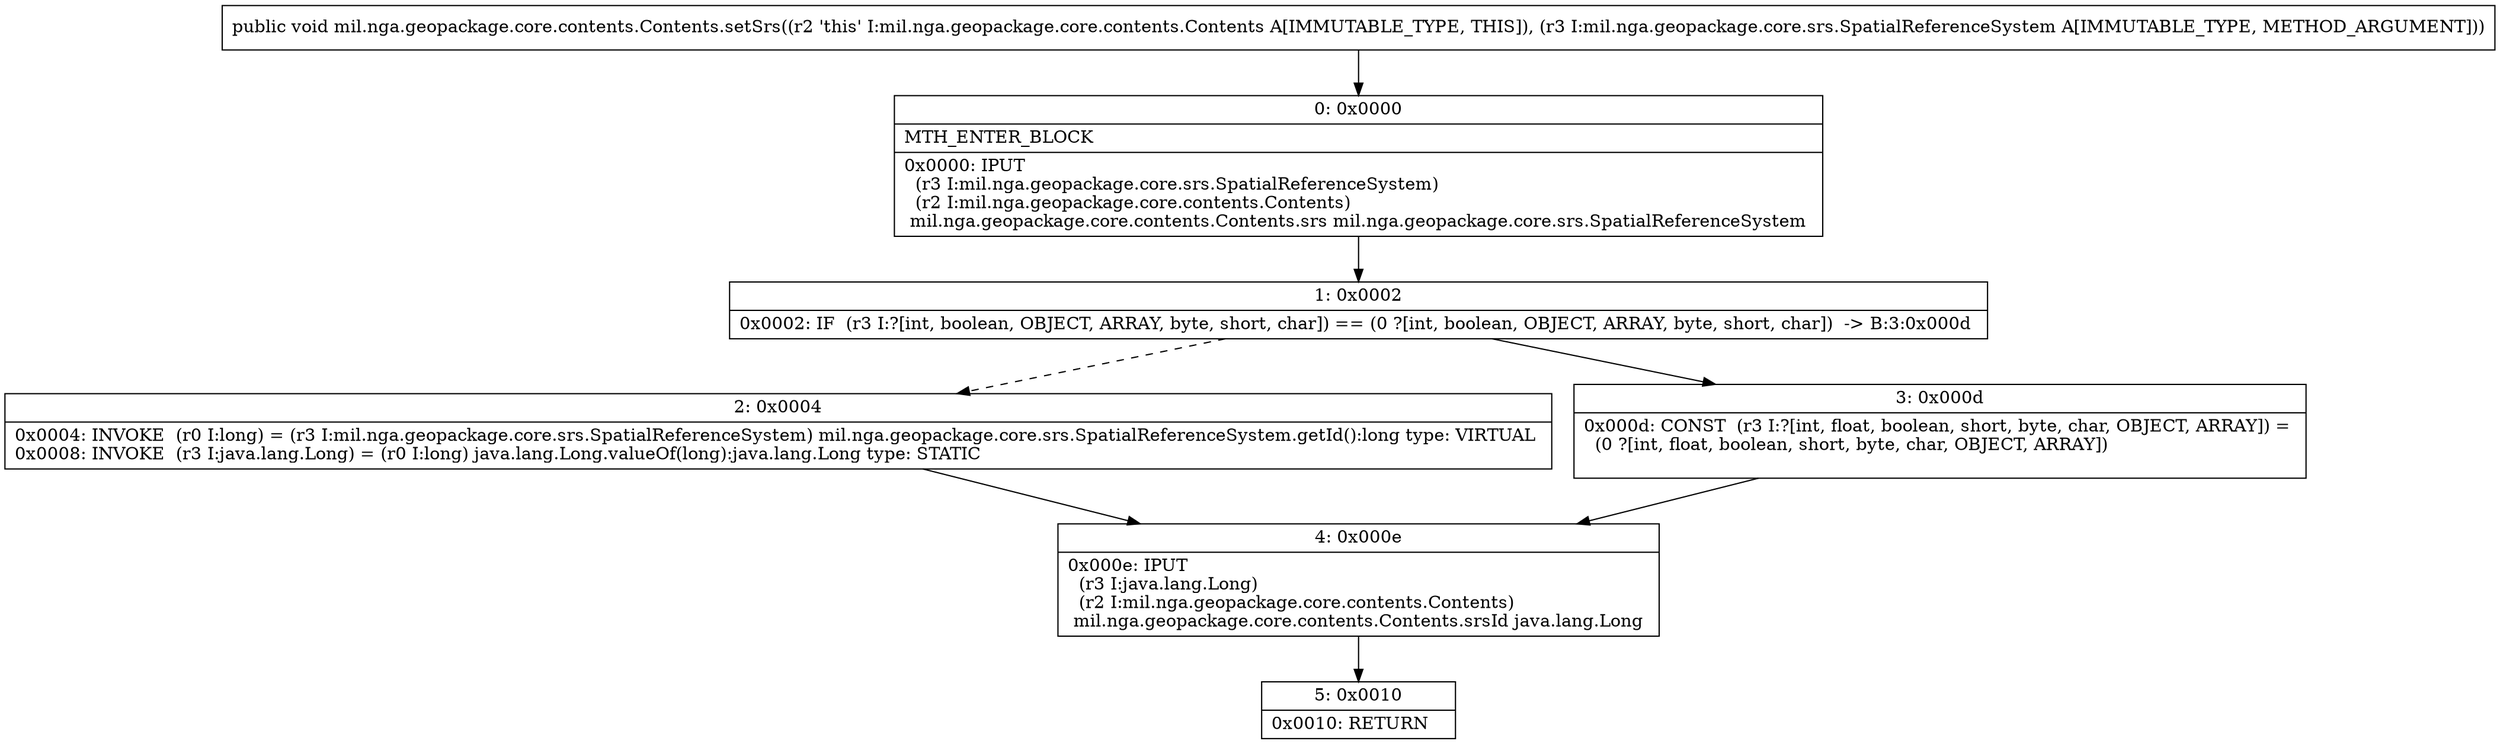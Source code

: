 digraph "CFG formil.nga.geopackage.core.contents.Contents.setSrs(Lmil\/nga\/geopackage\/core\/srs\/SpatialReferenceSystem;)V" {
Node_0 [shape=record,label="{0\:\ 0x0000|MTH_ENTER_BLOCK\l|0x0000: IPUT  \l  (r3 I:mil.nga.geopackage.core.srs.SpatialReferenceSystem)\l  (r2 I:mil.nga.geopackage.core.contents.Contents)\l mil.nga.geopackage.core.contents.Contents.srs mil.nga.geopackage.core.srs.SpatialReferenceSystem \l}"];
Node_1 [shape=record,label="{1\:\ 0x0002|0x0002: IF  (r3 I:?[int, boolean, OBJECT, ARRAY, byte, short, char]) == (0 ?[int, boolean, OBJECT, ARRAY, byte, short, char])  \-\> B:3:0x000d \l}"];
Node_2 [shape=record,label="{2\:\ 0x0004|0x0004: INVOKE  (r0 I:long) = (r3 I:mil.nga.geopackage.core.srs.SpatialReferenceSystem) mil.nga.geopackage.core.srs.SpatialReferenceSystem.getId():long type: VIRTUAL \l0x0008: INVOKE  (r3 I:java.lang.Long) = (r0 I:long) java.lang.Long.valueOf(long):java.lang.Long type: STATIC \l}"];
Node_3 [shape=record,label="{3\:\ 0x000d|0x000d: CONST  (r3 I:?[int, float, boolean, short, byte, char, OBJECT, ARRAY]) = \l  (0 ?[int, float, boolean, short, byte, char, OBJECT, ARRAY])\l \l}"];
Node_4 [shape=record,label="{4\:\ 0x000e|0x000e: IPUT  \l  (r3 I:java.lang.Long)\l  (r2 I:mil.nga.geopackage.core.contents.Contents)\l mil.nga.geopackage.core.contents.Contents.srsId java.lang.Long \l}"];
Node_5 [shape=record,label="{5\:\ 0x0010|0x0010: RETURN   \l}"];
MethodNode[shape=record,label="{public void mil.nga.geopackage.core.contents.Contents.setSrs((r2 'this' I:mil.nga.geopackage.core.contents.Contents A[IMMUTABLE_TYPE, THIS]), (r3 I:mil.nga.geopackage.core.srs.SpatialReferenceSystem A[IMMUTABLE_TYPE, METHOD_ARGUMENT])) }"];
MethodNode -> Node_0;
Node_0 -> Node_1;
Node_1 -> Node_2[style=dashed];
Node_1 -> Node_3;
Node_2 -> Node_4;
Node_3 -> Node_4;
Node_4 -> Node_5;
}

